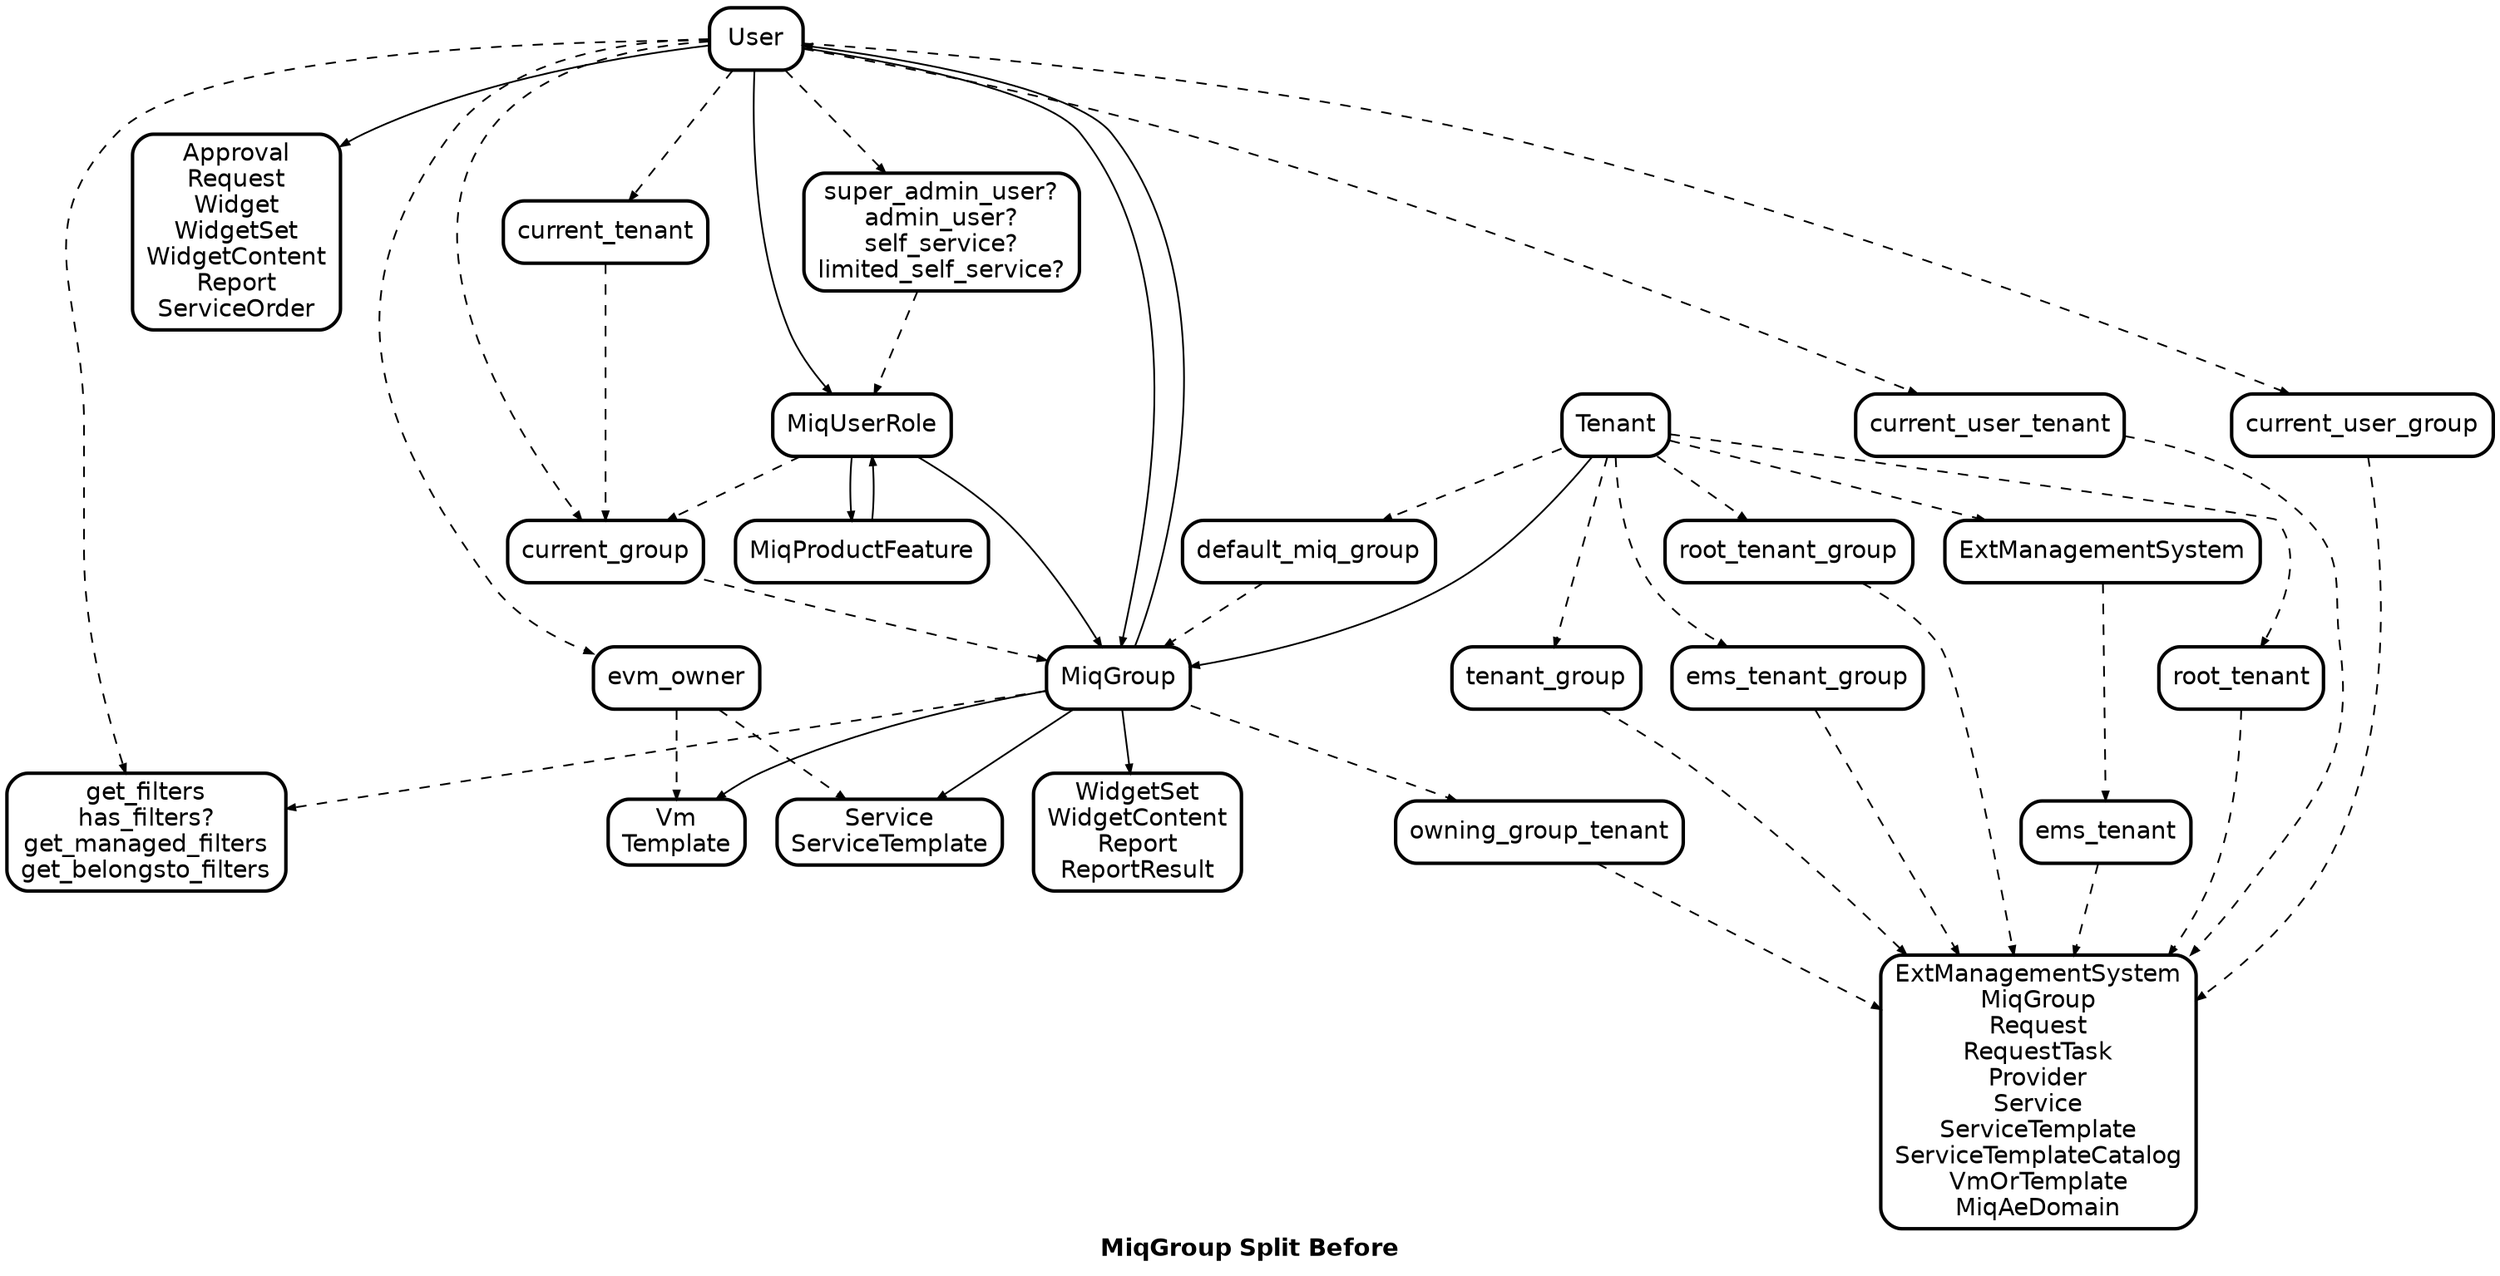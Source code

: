 digraph MiqGroupSplitBefore {
	graph [ fontname="Helvetica-Bold" ]
	node  [ id="\N" shape="Mrecord" style="filled" fontname="Helvetica" fillcolor="#ffffff" penwidth="2" ]
	edge  [ arrowsize="0.5" fontname="Helvetica" ]

	label="MiqGroup Split Before"
	style="rounded"

	user_owned_resources [label="Approval\nRequest\nWidget\nWidgetSet\nWidgetContent\nReport\nServiceOrder"]
	group_owned_resources [label="WidgetSet\nWidgetContent\nReport\nReportResult"]
	owned_vms [label="Vm\nTemplate"]
	filters [label="get_filters\nhas_filters?\nget_managed_filters\nget_belongsto_filters"]
	user_levels [label="super_admin_user?\nadmin_user?\nself_service?\nlimited_self_service?"]
	service_resources [label="Service\nServiceTemplate"]
	tenancy_resources [label="ExtManagementSystem\nMiqGroup\nRequest\nRequestTask\nProvider\nService\nServiceTemplate\nServiceTemplateCatalog\nVmOrTemplate\nMiqAeDomain"]

	Tenant -> MiqGroup
	Tenant -> default_miq_group -> MiqGroup [style="dashed"]
	MiqUserRole -> MiqGroup
	MiqUserRole -> MiqProductFeature
	MiqProductFeature -> MiqUserRole
	MiqGroup -> User

	# OwnershipMixin
	MiqGroup -> owned_vms, group_owned_resources, service_resources
	User -> evm_owner -> owned_vms, service_resources [style="dashed"]

	User -> MiqUserRole, MiqGroup
	User -> current_tenant, current_group, filters [style="dashed"]
	User -> user_levels -> MiqUserRole [style="dashed"]
	MiqGroup -> filters [style="dashed"]

	User -> user_owned_resources
	current_group -> MiqGroup [style="dashed"]
	MiqUserRole, current_tenant -> current_group [style="dashed"]

	# TenancyMixin
	MiqGroup -> owning_group_tenant -> tenancy_resources [style="dashed"]
	User -> current_user_tenant -> tenancy_resources [style="dashed"]
	Tenant -> ExtManagementSystem -> ems_tenant -> tenancy_resources [style="dashed"]
	Tenant -> root_tenant -> tenancy_resources [style="dashed"]
	Tenant -> tenant_group -> tenancy_resources [style="dashed"]
	User -> current_user_group -> tenancy_resources [style="dashed"]
	Tenant -> ems_tenant_group -> tenancy_resources [style="dashed"]
	Tenant -> root_tenant_group -> tenancy_resources [style="dashed"]
}
